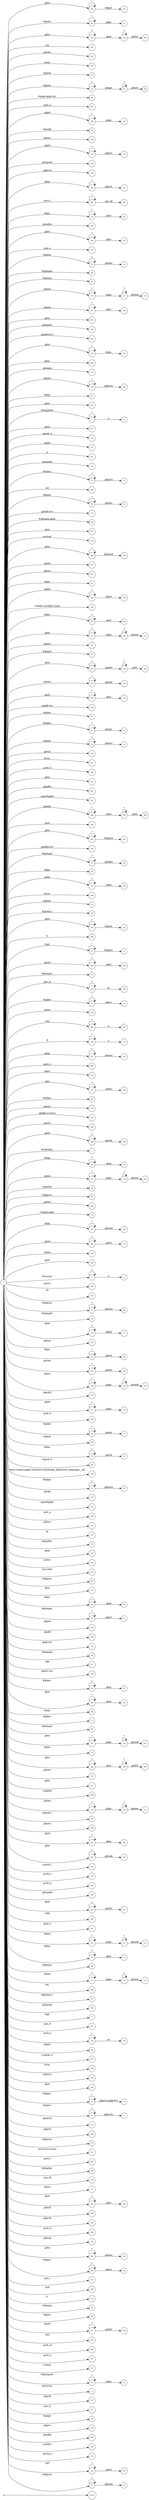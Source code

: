 digraph NFA {
  rankdir=LR;
  node [shape=circle, fontsize=10];
  __start [shape=point, label=""];
  __start -> None;
  211 [label="211"];
  230 [label="230"];
  20 [label="20"];
  118 [label="118"];
  237 [label="237"];
  292 [label="292"];
  258 [label="258"];
  212 [label="212"];
  305 [label="305"];
  43 [label="43"];
  22 [label="22"];
  36 [label="36"];
  135 [label="135"];
  214 [label="214"];
  267 [label="267"];
  24 [label="24"];
  184 [label="184"];
  82 [label="82"];
  140 [label="140"];
  166 [label="166"];
  112 [label="112"];
  174 [label="174"];
  31 [label="31"];
  163 [label="163"];
  194 [label="194"];
  180 [label="180"];
  286 [label="286"];
  91 [label="91"];
  158 [label="158"];
  263 [label="263"];
  246 [label="246"];
  275 [label="275"];
  25 [label="25"];
  49 [label="49"];
  45 [label="45"];
  116 [label="116"];
  0 [label="0"];
  137 [label="137"];
  254 [label="254"];
  164 [label="164"];
  120 [label="120"];
  202 [label="202"];
  232 [label="232"];
  241 [label="241"];
  304 [label="304"];
  191 [label="191"];
  161 [label="161"];
  190 [label="190"];
  27 [label="27"];
  255 [label="255"];
  5 [label="5"];
  170 [label="170"];
  207 [label="207"];
  274 [label="274"];
  171 [label="171"];
  94 [label="94"];
  291 [label="291"];
  17 [label="17"];
  159 [label="159"];
  72 [label="72"];
  294 [label="294"];
  13 [label="13"];
  18 [label="18"];
  157 [label="157"];
  58 [label="58"];
  261 [label="261"];
  316 [label="316"];
  115 [label="115"];
  228 [label="228"];
  153 [label="153"];
  252 [label="252"];
  85 [label="85"];
  6 [label="6"];
  182 [label="182"];
  183 [label="183"];
  102 [label="102"];
  95 [label="95"];
  125 [label="125"];
  197 [label="197"];
  37 [label="37"];
  234 [label="234"];
  213 [label="213"];
  218 [label="218"];
  199 [label="199"];
  129 [label="129"];
  87 [label="87"];
  61 [label="61"];
  14 [label="14"];
  123 [label="123"];
  222 [label="222"];
  307 [label="307"];
  284 [label="284"];
  223 [label="223"];
  69 [label="69"];
  201 [label="201"];
  132 [label="132"];
  314 [label="314"];
  186 [label="186"];
  266 [label="266"];
  224 [label="224"];
  62 [label="62"];
  204 [label="204"];
  47 [label="47"];
  88 [label="88"];
  178 [label="178"];
  177 [label="177"];
  33 [label="33"];
  309 [label="309"];
  41 [label="41"];
  40 [label="40"];
  226 [label="226"];
  299 [label="299"];
  8 [label="8"];
  259 [label="259"];
  57 [label="57"];
  108 [label="108"];
  239 [label="239"];
  124 [label="124"];
  12 [label="12"];
  175 [label="175"];
  165 [label="165"];
  296 [label="296"];
  106 [label="106"];
  141 [label="141"];
  107 [label="107"];
  181 [label="181"];
  297 [label="297"];
  280 [label="280"];
  310 [label="310"];
  167 [label="167"];
  60 [label="60"];
  130 [label="130"];
  154 [label="154"];
  200 [label="200"];
  289 [label="289"];
  208 [label="208"];
  1 [label="1"];
  28 [label="28"];
  111 [label="111"];
  131 [label="131"];
  39 [label="39"];
  81 [label="81"];
  220 [label="220"];
  121 [label="121"];
  35 [label="35"];
  139 [label="139"];
  229 [label="229"];
  169 [label="169"];
  148 [label="148"];
  235 [label="235"];
  256 [label="256"];
  3 [label="3"];
  285 [label="285"];
  105 [label="105"];
  79 [label="79"];
  54 [label="54"];
  51 [label="51"];
  176 [label="176"];
  150 [label="150"];
  93 [label="93"];
  215 [label="215"];
  128 [label="128"];
  260 [label="260"];
  104 [label="104"];
  172 [label="172"];
  268 [label="268"];
  16 [label="16"];
  38 [label="38"];
  32 [label="32"];
  99 [label="99"];
  64 [label="64"];
  100 [label="100"];
  63 [label="63"];
  145 [label="145"];
  179 [label="179"];
  227 [label="227"];
  313 [label="313"];
  269 [label="269"];
  96 [label="96"];
  152 [label="152"];
  315 [label="315"];
  83 [label="83"];
  143 [label="143"];
  303 [label="303"];
  78 [label="78"];
  117 [label="117"];
  233 [label="233"];
  311 [label="311"];
  65 [label="65"];
  250 [label="250"];
  221 [label="221"];
  89 [label="89"];
  50 [label="50"];
  136 [label="136"];
  198 [label="198"];
  23 [label="23"];
  144 [label="144"];
  56 [label="56"];
  217 [label="217"];
  155 [label="155"];
  66 [label="66"];
  240 [label="240"];
  98 [label="98"];
  11 [label="11"];
  46 [label="46"];
  122 [label="122"];
  10 [label="10"];
  133 [label="133"];
  248 [label="248"];
  253 [label="253"];
  251 [label="251"];
  298 [label="298"];
  73 [label="73"];
  142 [label="142"];
  109 [label="109"];
  80 [label="80"];
  119 [label="119"];
  53 [label="53"];
  127 [label="127"];
  42 [label="42"];
  114 [label="114"];
  75 [label="75"];
  189 [label="189"];
  205 [label="205"];
  242 [label="242"];
  302 [label="302"];
  264 [label="264"];
  206 [label="206"];
  283 [label="283"];
  160 [label="160"];
  210 [label="210"];
  293 [label="293"];
  281 [label="281"];
  110 [label="110"];
  30 [label="30"];
  59 [label="59"];
  113 [label="113"];
  306 [label="306"];
  48 [label="48"];
  97 [label="97"];
  162 [label="162"];
  287 [label="287"];
  7 [label="7"];
  272 [label="272"];
  278 [label="278"];
  44 [label="44"];
  173 [label="173"];
  301 [label="301"];
  308 [label="308"];
  103 [label="103"];
  146 [label="146"];
  249 [label="249"];
  216 [label="216"];
  74 [label="74"];
  70 [label="70"];
  188 [label="188"];
  192 [label="192"];
  196 [label="196"];
  279 [label="279"];
  76 [label="76"];
  101 [label="101"];
  282 [label="282"];
  84 [label="84"];
  71 [label="71"];
  236 [label="236"];
  29 [label="29"];
  238 [label="238"];
  276 [label="276"];
  151 [label="151"];
  262 [label="262"];
  185 [label="185"];
  168 [label="168"];
  4 [label="4"];
  156 [label="156"];
  193 [label="193"];
  288 [label="288"];
  149 [label="149"];
  244 [label="244"];
  15 [label="15"];
  68 [label="68"];
  243 [label="243"];
  273 [label="273"];
  187 [label="187"];
  9 [label="9"];
  19 [label="19"];
  265 [label="265"];
  231 [label="231"];
  312 [label="312"];
  55 [label="55"];
  21 [label="21"];
  86 [label="86"];
  219 [label="219"];
  257 [label="257"];
  295 [label="295"];
  92 [label="92"];
  290 [label="290"];
  277 [label="277"];
  26 [label="26"];
  138 [label="138"];
  67 [label="67"];
  317 [label="317"];
  225 [label="225"];
  126 [label="126"];
  52 [label="52"];
  90 [label="90"];
  2 [label="2"];
  147 [label="147"];
  271 [label="271"];
  34 [label="34"];
  195 [label="195"];
  203 [label="203"];
  247 [label="247"];
  300 [label="300"];
  209 [label="209"];
  245 [label="245"];
  270 [label="270"];
  134 [label="134"];
  77 [label="77"];
  { node [shape=doublecircle]; 1 2 4 6 7 9 10 11 13 15 17 19 21 24 26 27 29 31 33 34 35 36 37 38 39 40 41 42 43 44 45 46 48 49 51 53 54 55 56 57 58 59 60 62 64 65 67 69 71 73 75 76 78 80 81 82 83 84 85 86 87 88 90 92 94 96 97 98 99 100 101 102 103 104 105 107 109 112 115 118 121 124 127 130 133 135 136 138 140 142 143 144 145 146 147 148 149 150 151 152 153 154 155 156 157 158 159 160 161 162 163 164 165 166 168 170 171 173 175 177 179 181 183 185 188 189 191 192 193 194 195 196 197 198 199 200 201 202 203 204 206 207 209 211 212 214 216 217 219 220 221 222 223 225 227 229 231 233 236 239 241 243 245 247 250 251 252 253 254 255 256 258 260 261 263 264 265 266 267 268 269 270 271 272 273 274 275 276 277 279 280 281 282 283 284 285 287 288 289 290 291 292 293 294 295 297 298 299 300 301 302 303 304 305 306 307 308 309 310 311 312 313 314 315 316 317 }
  0 -> 1 [label="#GBMPAL"];
  0 -> 2 [label="#SIvCob"];
  0 -> 3 [label="#SIvCob"];
  3 -> 3 [label="*"];
  3 -> 4 [label="a"];
  0 -> 5 [label="#WqQANb"];
  5 -> 5 [label="*"];
  5 -> 6 [label="a"];
  0 -> 7 [label="#gb"];
  0 -> 8 [label="#gb"];
  8 -> 8 [label="*"];
  8 -> 9 [label="#gbprc"];
  0 -> 10 [label="#gbb"];
  0 -> 11 [label="#gbbw"];
  0 -> 12 [label="#gbd4"];
  12 -> 12 [label="*"];
  12 -> 13 [label=".gbmc"];
  0 -> 14 [label="#gbd4"];
  14 -> 14 [label="*"];
  14 -> 15 [label=".gbmcc"];
  0 -> 16 [label="#gbd4"];
  16 -> 16 [label="*"];
  16 -> 17 [label=".gbmh"];
  0 -> 18 [label="#gbd4"];
  18 -> 18 [label="*"];
  18 -> 19 [label=".gbmtc"];
  0 -> 20 [label="#gbd4"];
  20 -> 20 [label="*"];
  20 -> 21 [label=".gbpc"];
  0 -> 22 [label="#gbd4"];
  22 -> 22 [label="*"];
  22 -> 23 [label=".gbpgs"];
  23 -> 23 [label="*"];
  23 -> 24 [label=".gbmtc"];
  0 -> 25 [label="#gbd4"];
  25 -> 25 [label="*"];
  25 -> 26 [label=".gbsbic"];
  0 -> 27 [label="#gbg"];
  0 -> 28 [label="#gbg"];
  28 -> 28 [label="*"];
  28 -> 29 [label=".gbgt"];
  0 -> 30 [label="#gbg"];
  30 -> 30 [label="*"];
  30 -> 31 [label=".gbm"];
  0 -> 32 [label="#gbg"];
  32 -> 32 [label="*"];
  32 -> 33 [label=".gbtcb"];
  0 -> 34 [label="#gbg5"];
  0 -> 35 [label="#gbg6.gbgt"];
  0 -> 36 [label="#gbg6.gbgt-hvr"];
  0 -> 37 [label="#gbgs5"];
  0 -> 38 [label="#gbi4i"];
  0 -> 39 [label="#gbi4id"];
  0 -> 40 [label="#gbi4m1"];
  0 -> 41 [label="#gbi4s"];
  0 -> 42 [label="#gbi4s1"];
  0 -> 43 [label="#gbi4t"];
  0 -> 44 [label="#gbi5"];
  0 -> 45 [label="#gbmm"];
  0 -> 46 [label="#gbmpal"];
  0 -> 47 [label="#gbmpal"];
  47 -> 47 [label="*"];
  47 -> 48 [label=".gbqfbb"];
  0 -> 49 [label="#gbmpas"];
  0 -> 50 [label="#gbmpas"];
  50 -> 50 [label="*"];
  50 -> 51 [label=".gbmt"];
  0 -> 52 [label="#gbmpasb"];
  52 -> 52 [label="*"];
  52 -> 53 [label=".gbps"];
  0 -> 54 [label="#gbmpdv"];
  0 -> 55 [label="#gbmpi"];
  0 -> 56 [label="#gbmpid"];
  0 -> 57 [label="#gbmpiw"];
  0 -> 58 [label="#gbmplp.gbps"];
  0 -> 59 [label="#gbmps"];
  0 -> 60 [label="#gbpm"];
  0 -> 61 [label="#gbpm"];
  61 -> 61 [label="*"];
  61 -> 62 [label=".gbml1"];
  0 -> 63 [label="#gbpm"];
  63 -> 63 [label="*"];
  63 -> 64 [label=".gbpmtc"];
  0 -> 65 [label="#gbpms"];
  0 -> 66 [label="#gbprc"];
  66 -> 66 [label="*"];
  66 -> 67 [label=".gbm"];
  0 -> 68 [label="#gbprc"];
  68 -> 68 [label="*"];
  68 -> 69 [label=".gbmc"];
  0 -> 70 [label="#gbprc"];
  70 -> 70 [label="*"];
  70 -> 71 [label=".gbprcbc"];
  0 -> 72 [label="#gbprc"];
  72 -> 72 [label="*"];
  72 -> 73 [label=".gbprcx"];
  0 -> 74 [label="#gbprc"];
  74 -> 74 [label="*"];
  74 -> 75 [label=".gbprcx.gbgt-hvr"];
  0 -> 76 [label="#gbprca"];
  0 -> 77 [label="#gbprca"];
  77 -> 77 [label="*"];
  77 -> 78 [label=".gbmab"];
  0 -> 79 [label="#gbprca"];
  79 -> 79 [label="*"];
  79 -> 80 [label=".gbmac"];
  0 -> 81 [label="#gbprcs"];
  0 -> 82 [label="#gbqfb"];
  0 -> 83 [label="#gbqfbw"];
  0 -> 84 [label="#gbqfqw"];
  0 -> 85 [label="#gbs"];
  0 -> 86 [label="#gbx3"];
  0 -> 87 [label="#gbx4"];
  0 -> 88 [label="#gbz"];
  0 -> 89 [label="#gbz"];
  89 -> 89 [label="*"];
  89 -> 90 [label=".gbgt"];
  0 -> 91 [label="#gbz"];
  91 -> 91 [label="*"];
  91 -> 92 [label=".gbm"];
  0 -> 93 [label="#gbz"];
  93 -> 93 [label="*"];
  93 -> 94 [label=".gbtcb"];
  0 -> 95 [label="#gbz"];
  95 -> 95 [label="*"];
  95 -> 96 [label=".gbzt"];
  0 -> 97 [label="#gbztms1"];
  0 -> 98 [label="#gog"];
  0 -> 99 [label="#gssb_b"];
  0 -> 100 [label="#gws-output-pages-elements-homepage_additional_languages__als"];
  0 -> 101 [label="-moz-focus-inner"];
  0 -> 102 [label="-webkit-scrollbar-track"];
  0 -> 103 [label=".GBMCC"];
  0 -> 104 [label=".H6sW5"];
  0 -> 105 [label=".ds"];
  0 -> 106 [label=".fl"];
  106 -> 106 [label="*"];
  106 -> 107 [label="a"];
  0 -> 108 [label=".gac_m"];
  108 -> 108 [label="*"];
  108 -> 109 [label="td"];
  0 -> 110 [label=".gbem"];
  110 -> 110 [label="*"];
  110 -> 111 [label=".gbgs"];
  111 -> 111 [label="*"];
  111 -> 112 [label=".gbmab"];
  0 -> 113 [label=".gbem"];
  113 -> 113 [label="*"];
  113 -> 114 [label=".gbgs"];
  114 -> 114 [label="*"];
  114 -> 115 [label=".gbmac"];
  0 -> 116 [label=".gbemi"];
  116 -> 116 [label="*"];
  116 -> 117 [label=".gbgs"];
  117 -> 117 [label="*"];
  117 -> 118 [label=".gbmab"];
  0 -> 119 [label=".gbemi"];
  119 -> 119 [label="*"];
  119 -> 120 [label=".gbgs"];
  120 -> 120 [label="*"];
  120 -> 121 [label=".gbmac"];
  0 -> 122 [label=".gbes"];
  122 -> 122 [label="*"];
  122 -> 123 [label=".gbgs"];
  123 -> 123 [label="*"];
  123 -> 124 [label=".gbmab"];
  0 -> 125 [label=".gbes"];
  125 -> 125 [label="*"];
  125 -> 126 [label=".gbgs"];
  126 -> 126 [label="*"];
  126 -> 127 [label=".gbmac"];
  0 -> 128 [label=".gbesi"];
  128 -> 128 [label="*"];
  128 -> 129 [label=".gbgs"];
  129 -> 129 [label="*"];
  129 -> 130 [label=".gbmab"];
  0 -> 131 [label=".gbesi"];
  131 -> 131 [label="*"];
  131 -> 132 [label=".gbgs"];
  132 -> 132 [label="*"];
  132 -> 133 [label=".gbmac"];
  0 -> 134 [label=".gbf"];
  134 -> 134 [label="*"];
  134 -> 135 [label=".gbmt"];
  0 -> 136 [label=".gbg4a"];
  0 -> 137 [label=".gbg4a"];
  137 -> 137 [label="*"];
  137 -> 138 [label=".gbts"];
  0 -> 139 [label=".gbgs"];
  139 -> 139 [label="*"];
  139 -> 140 [label=".gbmab"];
  0 -> 141 [label=".gbgs"];
  141 -> 141 [label="*"];
  141 -> 142 [label=".gbmac"];
  0 -> 143 [label=".gbgt"];
  0 -> 144 [label=".gbgt-hvr"];
  0 -> 145 [label=".gbi4p"];
  0 -> 146 [label=".gbm"];
  0 -> 147 [label=".gbm0l"];
  0 -> 148 [label=".gbma"];
  0 -> 149 [label=".gbmab"];
  0 -> 150 [label=".gbmac"];
  0 -> 151 [label=".gbmc"];
  0 -> 152 [label=".gbmcc"];
  0 -> 153 [label=".gbmh"];
  0 -> 154 [label=".gbml1"];
  0 -> 155 [label=".gbml1-hvr"];
  0 -> 156 [label=".gbmlb"];
  0 -> 157 [label=".gbmlb-hvr"];
  0 -> 158 [label=".gbmlbw"];
  0 -> 159 [label=".gbmpala"];
  0 -> 160 [label=".gbmpalb"];
  0 -> 161 [label=".gbmpia"];
  0 -> 162 [label=".gbmpiaa"];
  0 -> 163 [label=".gbmpiaw"];
  0 -> 164 [label=".gbmpnw"];
  0 -> 165 [label=".gbmt"];
  0 -> 166 [label=".gbmtc"];
  0 -> 167 [label=".gbn"];
  167 -> 167 [label="*"];
  167 -> 168 [label=".gbmt"];
  0 -> 169 [label=".gbnd"];
  169 -> 169 [label="*"];
  169 -> 170 [label=".gbmt"];
  0 -> 171 [label=".gbp0"];
  0 -> 172 [label=".gbp0"];
  172 -> 172 [label="*"];
  172 -> 173 [label=".gbps"];
  0 -> 174 [label=".gbp0"];
  174 -> 174 [label="*"];
  174 -> 175 [label=".gbps2"];
  0 -> 176 [label=".gbpc"];
  176 -> 176 [label="*"];
  176 -> 177 [label=".gbpd"];
  0 -> 178 [label=".gbpc"];
  178 -> 178 [label="*"];
  178 -> 179 [label=".gbps"];
  0 -> 180 [label=".gbpc"];
  180 -> 180 [label="*"];
  180 -> 181 [label=".gbps2"];
  0 -> 182 [label=".gbpd"];
  182 -> 182 [label="*"];
  182 -> 183 [label=".gbmt"];
  0 -> 184 [label=".gbpd"];
  184 -> 184 [label="*"];
  184 -> 185 [label=".gbps"];
  0 -> 186 [label=".gbpdjs"];
  186 -> 186 [label="*"];
  186 -> 187 [label=".gbto"];
  187 -> 187 [label="*"];
  187 -> 188 [label=".gbm"];
  0 -> 189 [label=".gbpmc"];
  0 -> 190 [label=".gbpmc"];
  190 -> 190 [label="*"];
  190 -> 191 [label=".gbpmtc"];
  0 -> 192 [label=".gbpms2"];
  0 -> 193 [label=".gbprcb"];
  0 -> 194 [label=".gbprcd"];
  0 -> 195 [label=".gbprci"];
  0 -> 196 [label=".gbprct"];
  0 -> 197 [label=".gbps2"];
  0 -> 198 [label=".gbqfb"];
  0 -> 199 [label=".gbqfb-hvr"];
  0 -> 200 [label=".gbqfb-no-focus"];
  0 -> 201 [label=".gbqfba"];
  0 -> 202 [label=".gbqfba-hvr"];
  0 -> 203 [label=".gbqfbb"];
  0 -> 204 [label=".gbqfbb-hvr"];
  0 -> 205 [label=".gbrtl"];
  205 -> 205 [label="*"];
  205 -> 206 [label=".gbm"];
  0 -> 207 [label=".gbsb"];
  0 -> 208 [label=".gbsb"];
  208 -> 208 [label="*"];
  208 -> 209 [label=".gbsbb"];
  0 -> 210 [label=".gbsb"];
  210 -> 210 [label="*"];
  210 -> 211 [label=".gbsbt"];
  0 -> 212 [label=".gbsbic"];
  0 -> 213 [label=".gbsbis"];
  213 -> 213 [label="*"];
  213 -> 214 [label=".gbsbb"];
  0 -> 215 [label=".gbsbis"];
  215 -> 215 [label="*"];
  215 -> 216 [label=".gbsbt"];
  0 -> 217 [label=".gbt"];
  0 -> 218 [label=".gbtb"];
  218 -> 218 [label="*"];
  218 -> 219 [label=".gbts"];
  0 -> 220 [label=".gbtb2"];
  0 -> 221 [label=".gbtc"];
  0 -> 222 [label=".gbtcb"];
  0 -> 223 [label=".gbto"];
  0 -> 224 [label=".gbto"];
  224 -> 224 [label="*"];
  224 -> 225 [label="#gbgs5"];
  0 -> 226 [label=".gbto"];
  226 -> 226 [label="*"];
  226 -> 227 [label="#gbi4i"];
  0 -> 228 [label=".gbto"];
  228 -> 228 [label="*"];
  228 -> 229 [label="#gbi4id"];
  0 -> 230 [label=".gbto"];
  230 -> 230 [label="*"];
  230 -> 231 [label="#gbi5"];
  0 -> 232 [label=".gbto"];
  232 -> 232 [label="*"];
  232 -> 233 [label="#gbs"];
  0 -> 234 [label=".gbto"];
  234 -> 234 [label="*"];
  234 -> 235 [label=".gbg4a"];
  235 -> 235 [label="*"];
  235 -> 236 [label=".gbts"];
  0 -> 237 [label=".gbto"];
  237 -> 237 [label="*"];
  237 -> 238 [label=".gbgt"];
  238 -> 238 [label="*"];
  238 -> 239 [label=".gbtb2"];
  0 -> 240 [label=".gbto"];
  240 -> 240 [label="*"];
  240 -> 241 [label=".gbm"];
  0 -> 242 [label=".gbto"];
  242 -> 242 [label="*"];
  242 -> 243 [label=".gbmab"];
  0 -> 244 [label=".gbto"];
  244 -> 244 [label="*"];
  244 -> 245 [label=".gbmac"];
  0 -> 246 [label=".gbto"];
  246 -> 246 [label="*"];
  246 -> 247 [label=".gbts"];
  0 -> 248 [label=".gbto"];
  248 -> 248 [label="*"];
  248 -> 249 [label=".gbzt"];
  249 -> 249 [label="*"];
  249 -> 250 [label=".gbtb2"];
  0 -> 251 [label=".gbts"];
  0 -> 252 [label=".gbtsa"];
  0 -> 253 [label=".gbxms"];
  0 -> 254 [label=".gbxo"];
  0 -> 255 [label=".gbxv"];
  0 -> 256 [label=".gbxx"];
  0 -> 257 [label=".gbz0l"];
  257 -> 257 [label="*"];
  257 -> 258 [label=".gbtb2"];
  0 -> 259 [label=".gbz0l"];
  259 -> 259 [label="*"];
  259 -> 260 [label=".gbts"];
  0 -> 261 [label=".gbzt"];
  0 -> 262 [label=".gbzt"];
  262 -> 262 [label="*"];
  262 -> 263 [label=".gbts"];
  0 -> 264 [label=".gsdd_a"];
  0 -> 265 [label=".gsfi"];
  0 -> 266 [label=".gsfs"];
  0 -> 267 [label=".gsib_a"];
  0 -> 268 [label=".gsib_b"];
  0 -> 269 [label=".gsls_a"];
  0 -> 270 [label=".gsmq_a"];
  0 -> 271 [label=".gsn_a"];
  0 -> 272 [label=".gsn_b"];
  0 -> 273 [label=".gsn_c"];
  0 -> 274 [label=".gspqs_b"];
  0 -> 275 [label=".gsq_a"];
  0 -> 276 [label=".gss_ifl"];
  0 -> 277 [label=".gssb_a"];
  0 -> 278 [label=".gssb_a"];
  278 -> 278 [label="*"];
  278 -> 279 [label="td"];
  0 -> 280 [label=".gssb_c"];
  0 -> 281 [label=".gssb_e"];
  0 -> 282 [label=".gssb_f"];
  0 -> 283 [label=".gssb_g"];
  0 -> 284 [label=".gssb_h"];
  0 -> 285 [label=".gssb_i"];
  0 -> 286 [label=".gssb_i"];
  286 -> 286 [label="*"];
  286 -> 287 [label=".gss_ifl"];
  0 -> 288 [label=".gssb_k"];
  0 -> 289 [label=".gssb_l"];
  0 -> 290 [label=".gssb_m"];
  0 -> 291 [label=".h"];
  0 -> 292 [label=".lsb"];
  0 -> 293 [label=".lsbb"];
  0 -> 294 [label=".lst"];
  0 -> 295 [label=".sblc"];
  0 -> 296 [label=".sblc"];
  296 -> 296 [label="*"];
  296 -> 297 [label="a"];
  0 -> 298 [label=".z4hgWe"];
  0 -> 299 [label="a"];
  0 -> 300 [label="a.gbiba"];
  0 -> 301 [label="a.gspqs_a"];
  0 -> 302 [label="a.gssb_j"];
  0 -> 303 [label="active"];
  0 -> 304 [label="after"];
  0 -> 305 [label="body"];
  0 -> 306 [label="em"];
  0 -> 307 [label="focus"];
  0 -> 308 [label="form"];
  0 -> 309 [label="hover"];
  0 -> 310 [label="input"];
  0 -> 311 [label="last-child"];
  0 -> 312 [label="p"];
  0 -> 313 [label="span#gbg4"];
  0 -> 314 [label="span#gbg6"];
  0 -> 315 [label="td"];
  0 -> 316 [label="vertical"];
  0 -> 317 [label="visited"];
}
